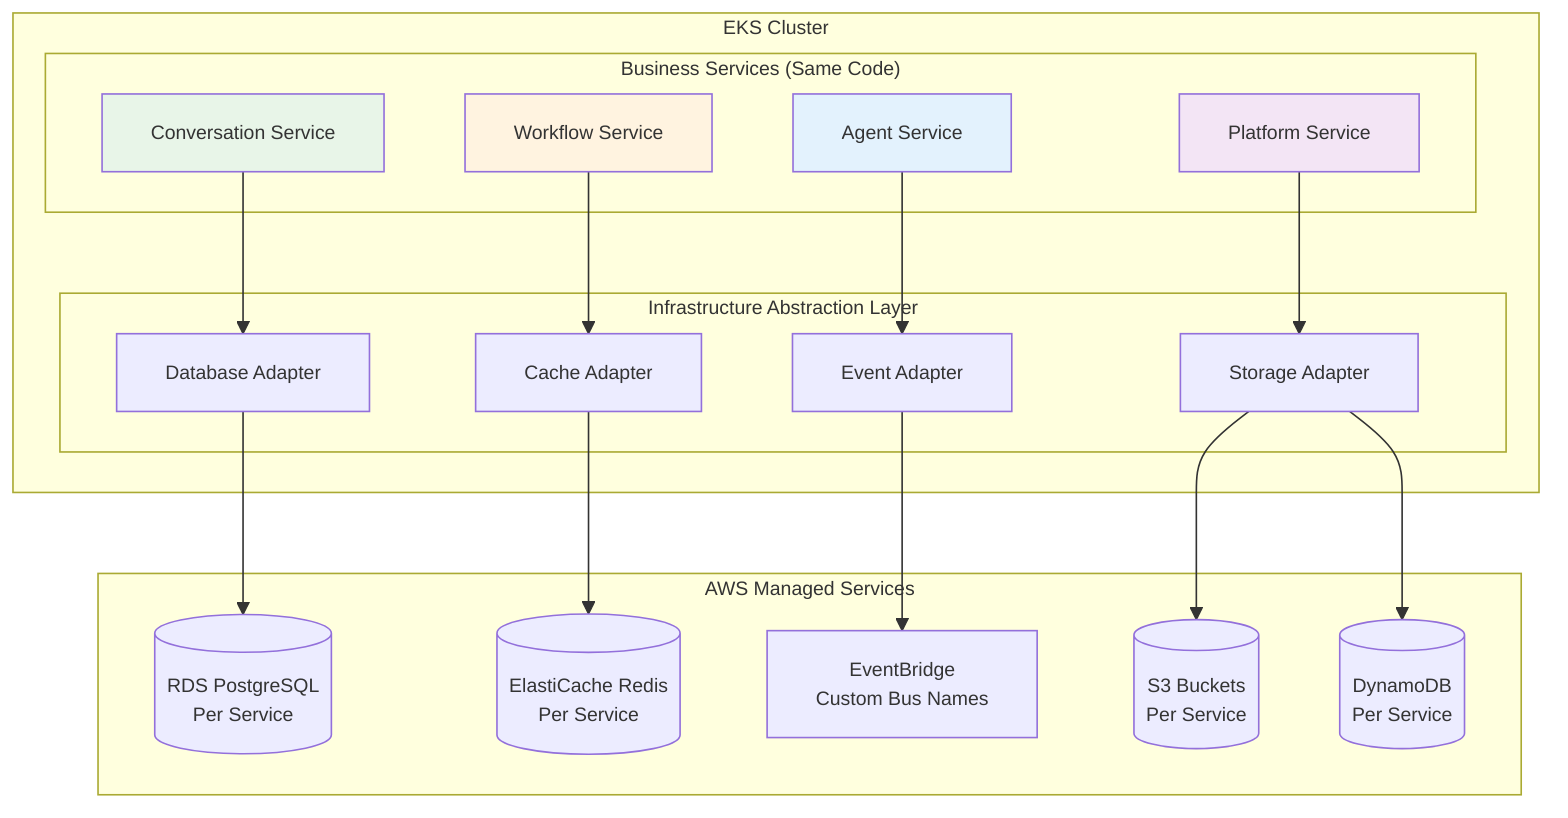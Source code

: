 %%{init: {'theme':'default', 'themeVariables': {'fontSize': '12px', 'fontFamily': 'arial', 'primaryColor': '#ff6b6b', 'primaryTextColor': '#333', 'primaryBorderColor': '#ff6b6b', 'lineColor': '#333', 'secondaryColor': '#4ecdc4', 'tertiaryColor': '#45b7d1'}}}%%
graph TB
    subgraph "EKS Cluster"
        subgraph "Business Services (Same Code)"
            CONV[Conversation Service]
            WF[Workflow Service]
            AGENT[Agent Service]
            PLATFORM[Platform Service]
        end
        
        subgraph "Infrastructure Abstraction Layer"
            DB_ADAPTER[Database Adapter]
            CACHE_ADAPTER[Cache Adapter]
            EVENT_ADAPTER[Event Adapter]
            STORAGE_ADAPTER[Storage Adapter]
        end
    end
    
    subgraph "AWS Managed Services"
        RDS[(RDS PostgreSQL<br/>Per Service)]
        ELASTICACHE[(ElastiCache Redis<br/>Per Service)]
        EVENTBRIDGE[EventBridge<br/>Custom Bus Names]
        S3[(S3 Buckets<br/>Per Service)]
        DYNAMODB[(DynamoDB<br/>Per Service)]
    end
    
    CONV --> DB_ADAPTER
    WF --> CACHE_ADAPTER
    AGENT --> EVENT_ADAPTER
    PLATFORM --> STORAGE_ADAPTER
    
    DB_ADAPTER --> RDS
    CACHE_ADAPTER --> ELASTICACHE
    EVENT_ADAPTER --> EVENTBRIDGE
    STORAGE_ADAPTER --> S3
    STORAGE_ADAPTER --> DYNAMODB
    
    style CONV fill:#e8f5e8
    style WF fill:#fff3e0
    style AGENT fill:#e3f2fd
    style PLATFORM fill:#f3e5f5
